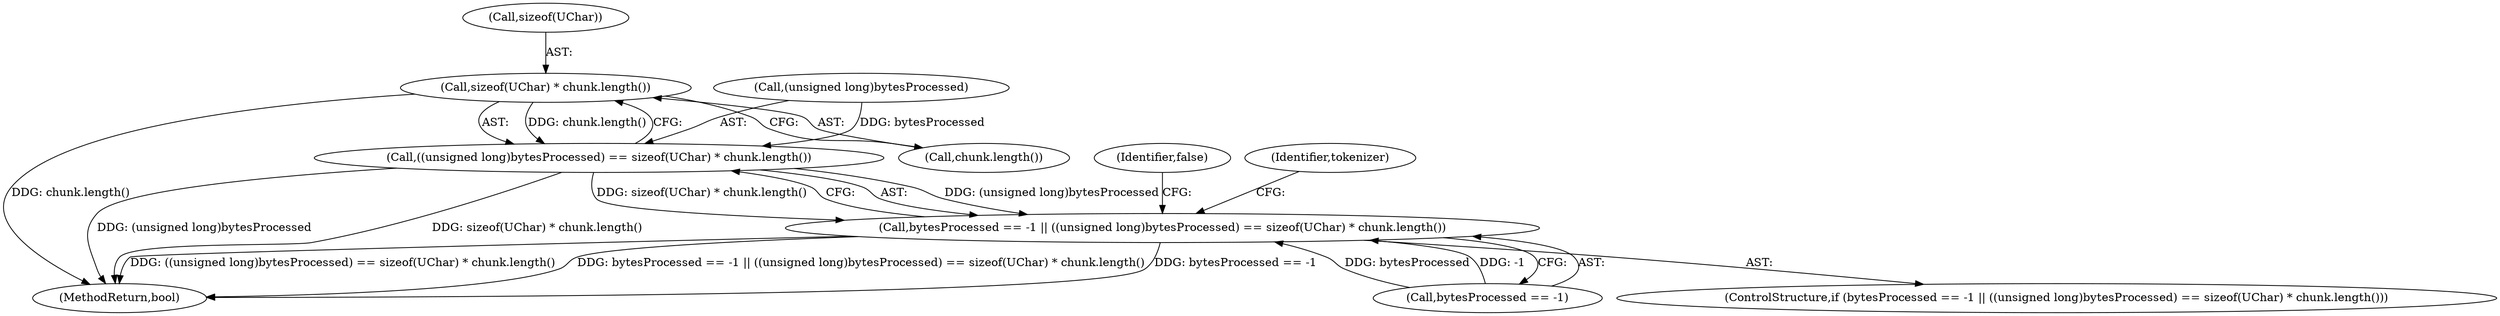 digraph "1_Chrome_a1ce1b69e269a7e61ea0bf0691b90be0cbe9b4c5@API" {
"1000135" [label="(Call,sizeof(UChar) * chunk.length())"];
"1000131" [label="(Call,((unsigned long)bytesProcessed) == sizeof(UChar) * chunk.length())"];
"1000126" [label="(Call,bytesProcessed == -1 || ((unsigned long)bytesProcessed) == sizeof(UChar) * chunk.length())"];
"1000154" [label="(MethodReturn,bool)"];
"1000131" [label="(Call,((unsigned long)bytesProcessed) == sizeof(UChar) * chunk.length())"];
"1000126" [label="(Call,bytesProcessed == -1 || ((unsigned long)bytesProcessed) == sizeof(UChar) * chunk.length())"];
"1000132" [label="(Call,(unsigned long)bytesProcessed)"];
"1000125" [label="(ControlStructure,if (bytesProcessed == -1 || ((unsigned long)bytesProcessed) == sizeof(UChar) * chunk.length()))"];
"1000127" [label="(Call,bytesProcessed == -1)"];
"1000140" [label="(Identifier,false)"];
"1000145" [label="(Identifier,tokenizer)"];
"1000136" [label="(Call,sizeof(UChar))"];
"1000138" [label="(Call,chunk.length())"];
"1000135" [label="(Call,sizeof(UChar) * chunk.length())"];
"1000135" -> "1000131"  [label="AST: "];
"1000135" -> "1000138"  [label="CFG: "];
"1000136" -> "1000135"  [label="AST: "];
"1000138" -> "1000135"  [label="AST: "];
"1000131" -> "1000135"  [label="CFG: "];
"1000135" -> "1000154"  [label="DDG: chunk.length()"];
"1000135" -> "1000131"  [label="DDG: chunk.length()"];
"1000131" -> "1000126"  [label="AST: "];
"1000132" -> "1000131"  [label="AST: "];
"1000126" -> "1000131"  [label="CFG: "];
"1000131" -> "1000154"  [label="DDG: (unsigned long)bytesProcessed"];
"1000131" -> "1000154"  [label="DDG: sizeof(UChar) * chunk.length()"];
"1000131" -> "1000126"  [label="DDG: (unsigned long)bytesProcessed"];
"1000131" -> "1000126"  [label="DDG: sizeof(UChar) * chunk.length()"];
"1000132" -> "1000131"  [label="DDG: bytesProcessed"];
"1000126" -> "1000125"  [label="AST: "];
"1000126" -> "1000127"  [label="CFG: "];
"1000127" -> "1000126"  [label="AST: "];
"1000140" -> "1000126"  [label="CFG: "];
"1000145" -> "1000126"  [label="CFG: "];
"1000126" -> "1000154"  [label="DDG: bytesProcessed == -1 || ((unsigned long)bytesProcessed) == sizeof(UChar) * chunk.length()"];
"1000126" -> "1000154"  [label="DDG: bytesProcessed == -1"];
"1000126" -> "1000154"  [label="DDG: ((unsigned long)bytesProcessed) == sizeof(UChar) * chunk.length()"];
"1000127" -> "1000126"  [label="DDG: bytesProcessed"];
"1000127" -> "1000126"  [label="DDG: -1"];
}
